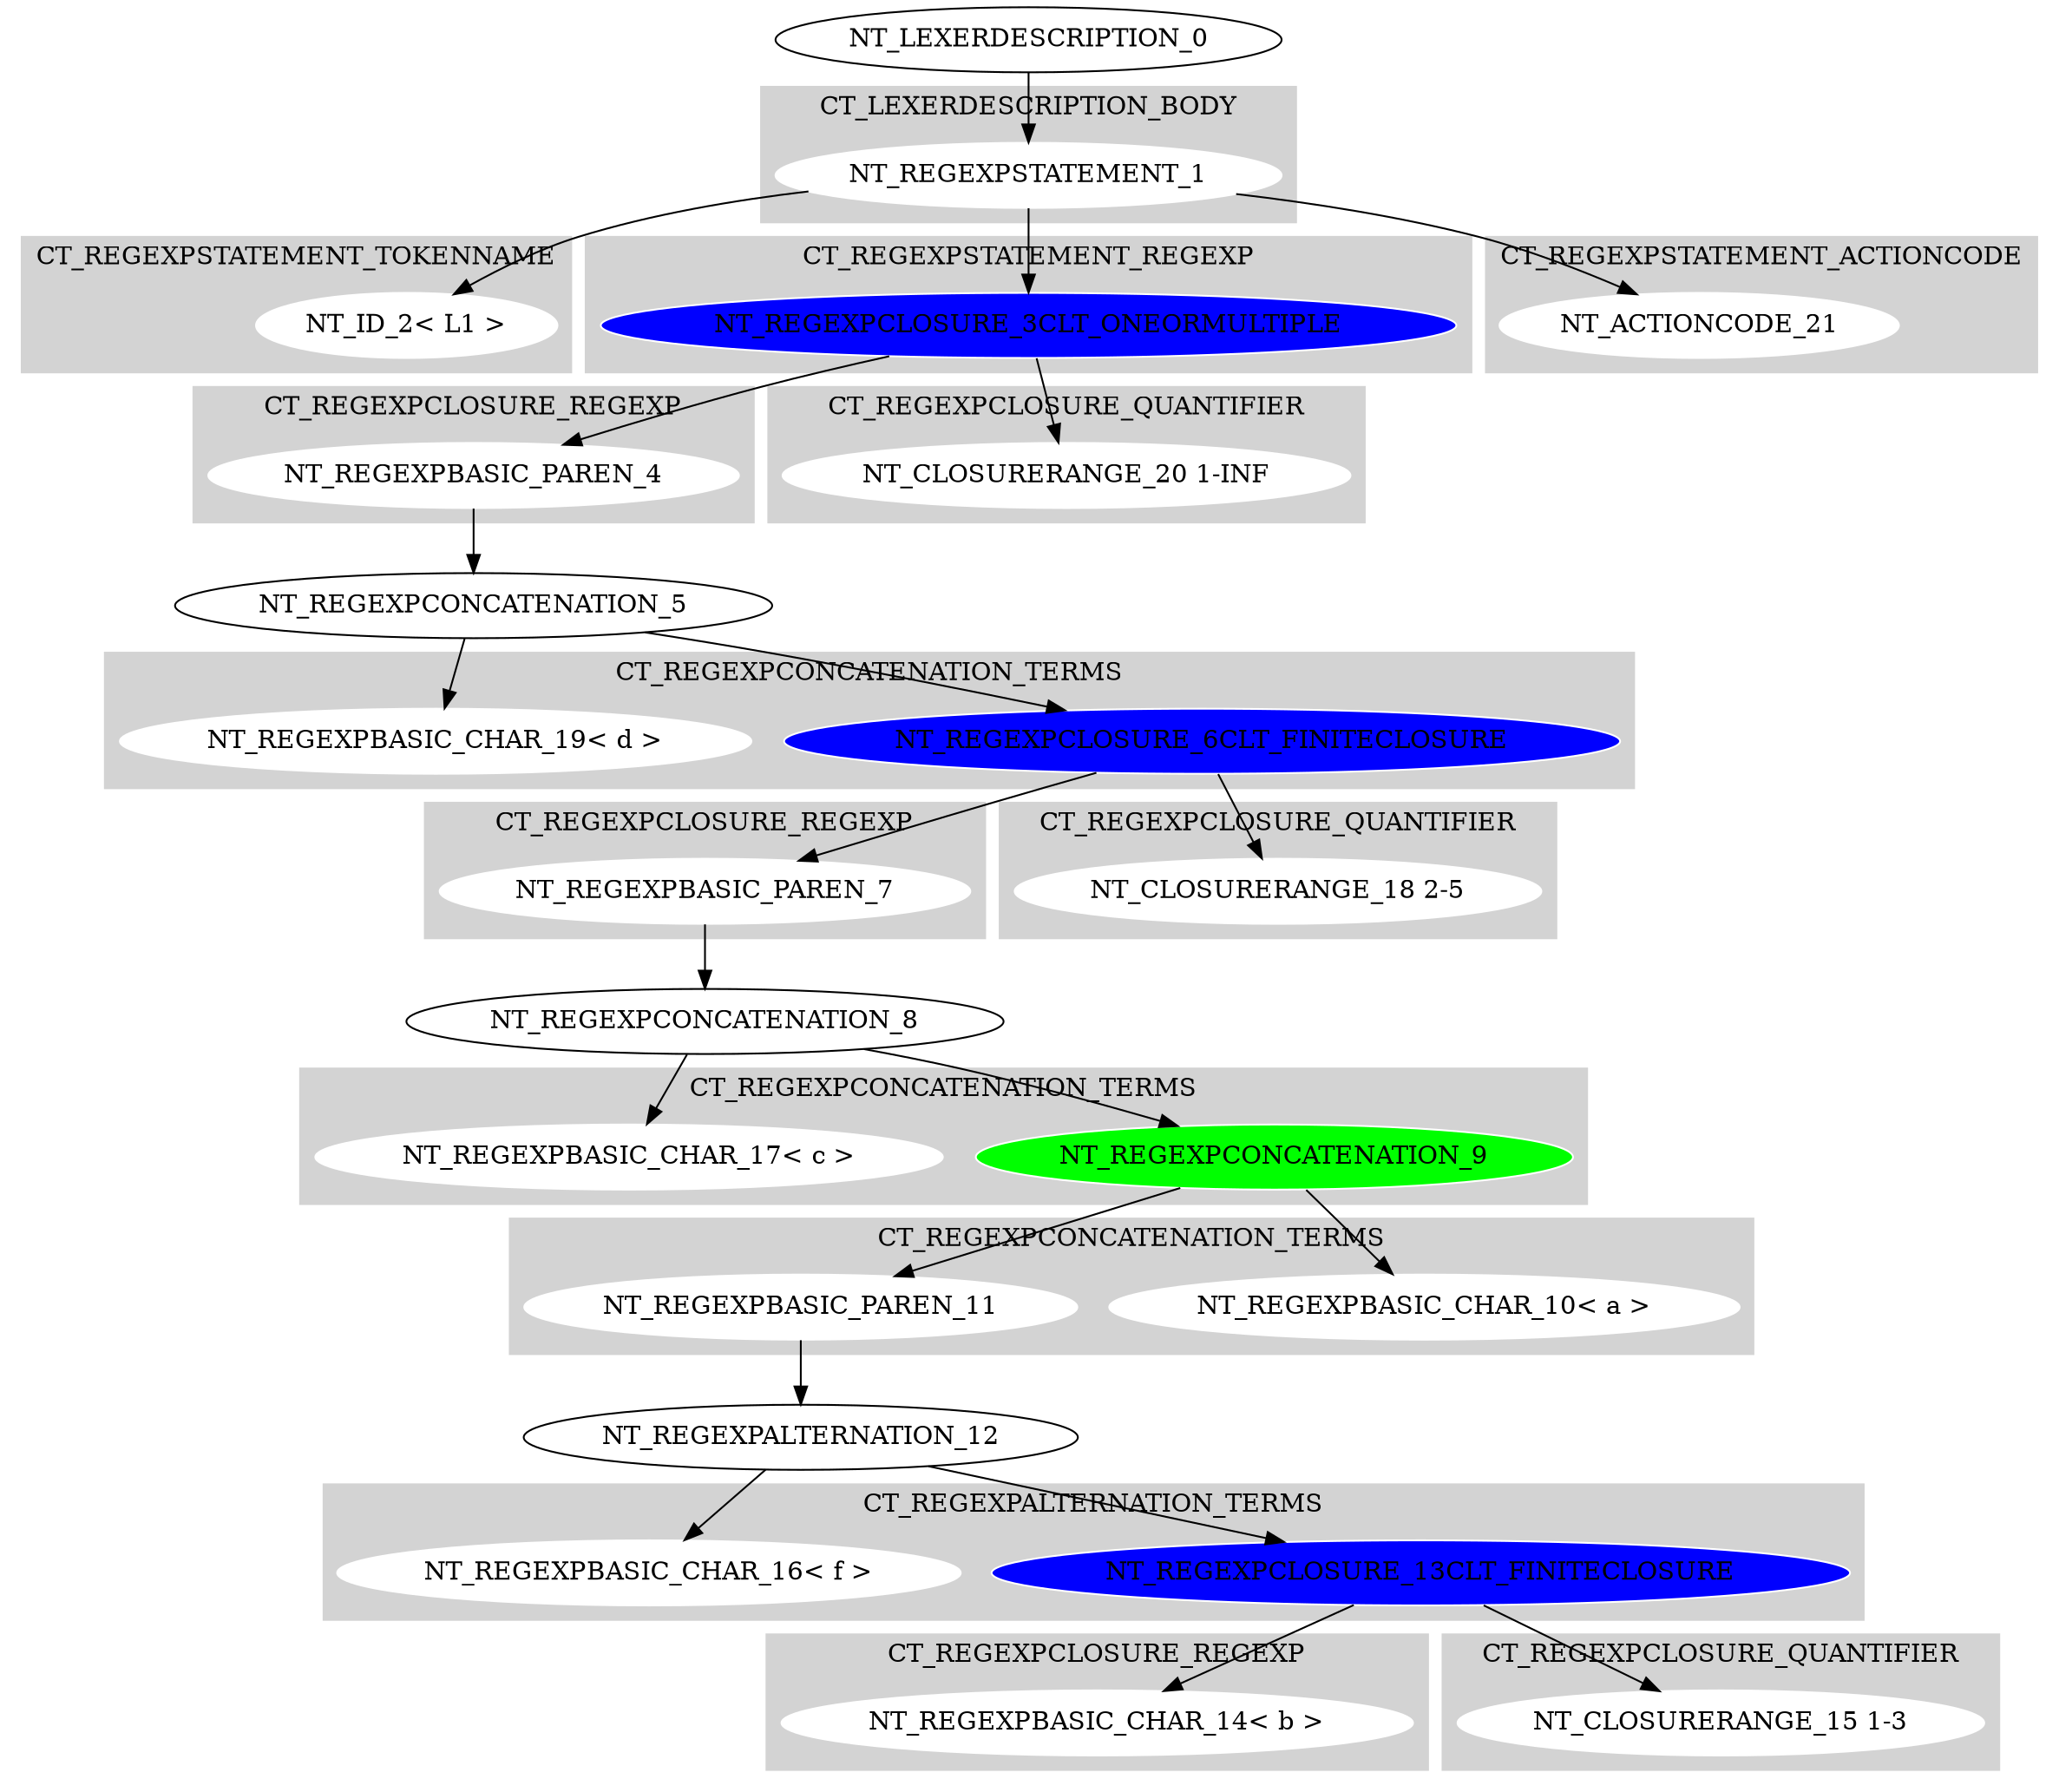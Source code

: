 digraph {

subgraph cluster0 {
 node [style=filled,color=white];
 style=filled;
 color=lightgrey;
 label = "CT_LEXERDESCRIPTION_BODY";

"NT_REGEXPSTATEMENT_1"
}
"NT_LEXERDESCRIPTION_0"->"NT_REGEXPSTATEMENT_1"
subgraph cluster1 {
 node [style=filled,color=white];
 style=filled;
 color=lightgrey;
 label = "CT_REGEXPSTATEMENT_TOKENNAME";

"NT_ID_2< L1 >"
}
subgraph cluster2 {
 node [style=filled,color=white];
 style=filled;
 color=lightgrey;
 label = "CT_REGEXPSTATEMENT_REGEXP";

"NT_REGEXPCLOSURE_3CLT_ONEORMULTIPLE"
 [fillcolor = blue]
}
subgraph cluster3 {
 node [style=filled,color=white];
 style=filled;
 color=lightgrey;
 label = "CT_REGEXPSTATEMENT_ACTIONCODE";

"NT_ACTIONCODE_21"
}
subgraph cluster4 {
 node [style=filled,color=white];
 style=filled;
 color=lightgrey;
 label = "CT_REGEXPSTATEMENT_TOKENNAME";

}
"NT_REGEXPSTATEMENT_1"->"NT_ID_2< L1 >"
"NT_REGEXPSTATEMENT_1"->"NT_REGEXPCLOSURE_3CLT_ONEORMULTIPLE"
subgraph cluster5 {
 node [style=filled,color=white];
 style=filled;
 color=lightgrey;
 label = "CT_REGEXPCLOSURE_REGEXP";

"NT_REGEXPBASIC_PAREN_4"
}
subgraph cluster6 {
 node [style=filled,color=white];
 style=filled;
 color=lightgrey;
 label = "CT_REGEXPCLOSURE_QUANTIFIER";

"NT_CLOSURERANGE_20 1-INF"
}
"NT_REGEXPCLOSURE_3CLT_ONEORMULTIPLE"->"NT_REGEXPBASIC_PAREN_4"
subgraph cluster7 {
 node [style=filled,color=white];
 style=filled;
 color=lightgrey;
 label = "CT_RGEXPBASIC_PAREN";

}
"NT_REGEXPBASIC_PAREN_4"->"NT_REGEXPCONCATENATION_5"
subgraph cluster8 {
 node [style=filled,color=white];
 style=filled;
 color=lightgrey;
 label = "CT_REGEXPCONCATENATION_TERMS";

"NT_REGEXPCLOSURE_6CLT_FINITECLOSURE"
 [fillcolor = blue]
"NT_REGEXPBASIC_CHAR_19< d >"
}
"NT_REGEXPCONCATENATION_5"->"NT_REGEXPCLOSURE_6CLT_FINITECLOSURE"
subgraph cluster9 {
 node [style=filled,color=white];
 style=filled;
 color=lightgrey;
 label = "CT_REGEXPCLOSURE_REGEXP";

"NT_REGEXPBASIC_PAREN_7"
}
subgraph cluster10 {
 node [style=filled,color=white];
 style=filled;
 color=lightgrey;
 label = "CT_REGEXPCLOSURE_QUANTIFIER";

"NT_CLOSURERANGE_18 2-5"
}
"NT_REGEXPCLOSURE_6CLT_FINITECLOSURE"->"NT_REGEXPBASIC_PAREN_7"
subgraph cluster11 {
 node [style=filled,color=white];
 style=filled;
 color=lightgrey;
 label = "CT_RGEXPBASIC_PAREN";

}
"NT_REGEXPBASIC_PAREN_7"->"NT_REGEXPCONCATENATION_8"
subgraph cluster12 {
 node [style=filled,color=white];
 style=filled;
 color=lightgrey;
 label = "CT_REGEXPCONCATENATION_TERMS";

"NT_REGEXPCONCATENATION_9"
 [fillcolor = green]
"NT_REGEXPBASIC_CHAR_17< c >"
}
"NT_REGEXPCONCATENATION_8"->"NT_REGEXPCONCATENATION_9"
subgraph cluster13 {
 node [style=filled,color=white];
 style=filled;
 color=lightgrey;
 label = "CT_REGEXPCONCATENATION_TERMS";

"NT_REGEXPBASIC_CHAR_10< a >"
"NT_REGEXPBASIC_PAREN_11"
}
"NT_REGEXPCONCATENATION_9"->"NT_REGEXPBASIC_CHAR_10< a >"
"NT_REGEXPCONCATENATION_9"->"NT_REGEXPBASIC_PAREN_11"
subgraph cluster14 {
 node [style=filled,color=white];
 style=filled;
 color=lightgrey;
 label = "CT_RGEXPBASIC_PAREN";

}
"NT_REGEXPBASIC_PAREN_11"->"NT_REGEXPALTERNATION_12"
subgraph cluster15 {
 node [style=filled,color=white];
 style=filled;
 color=lightgrey;
 label = "CT_REGEXPALTERNATION_TERMS";

"NT_REGEXPCLOSURE_13CLT_FINITECLOSURE"
 [fillcolor = blue]"NT_REGEXPBASIC_CHAR_16< f >"
}
"NT_REGEXPALTERNATION_12"->"NT_REGEXPCLOSURE_13CLT_FINITECLOSURE"
subgraph cluster16 {
 node [style=filled,color=white];
 style=filled;
 color=lightgrey;
 label = "CT_REGEXPCLOSURE_REGEXP";

"NT_REGEXPBASIC_CHAR_14< b >"
}
subgraph cluster17 {
 node [style=filled,color=white];
 style=filled;
 color=lightgrey;
 label = "CT_REGEXPCLOSURE_QUANTIFIER";

"NT_CLOSURERANGE_15 1-3"
}
"NT_REGEXPCLOSURE_13CLT_FINITECLOSURE"->"NT_REGEXPBASIC_CHAR_14< b >"
"NT_REGEXPCLOSURE_13CLT_FINITECLOSURE"->"NT_CLOSURERANGE_15 1-3"
"NT_REGEXPALTERNATION_12"->"NT_REGEXPBASIC_CHAR_16< f >"
"NT_REGEXPCONCATENATION_8"->"NT_REGEXPBASIC_CHAR_17< c >"
"NT_REGEXPCLOSURE_6CLT_FINITECLOSURE"->"NT_CLOSURERANGE_18 2-5"
"NT_REGEXPCONCATENATION_5"->"NT_REGEXPBASIC_CHAR_19< d >"
"NT_REGEXPCLOSURE_3CLT_ONEORMULTIPLE"->"NT_CLOSURERANGE_20 1-INF"
"NT_REGEXPSTATEMENT_1"->"NT_ACTIONCODE_21"
}
